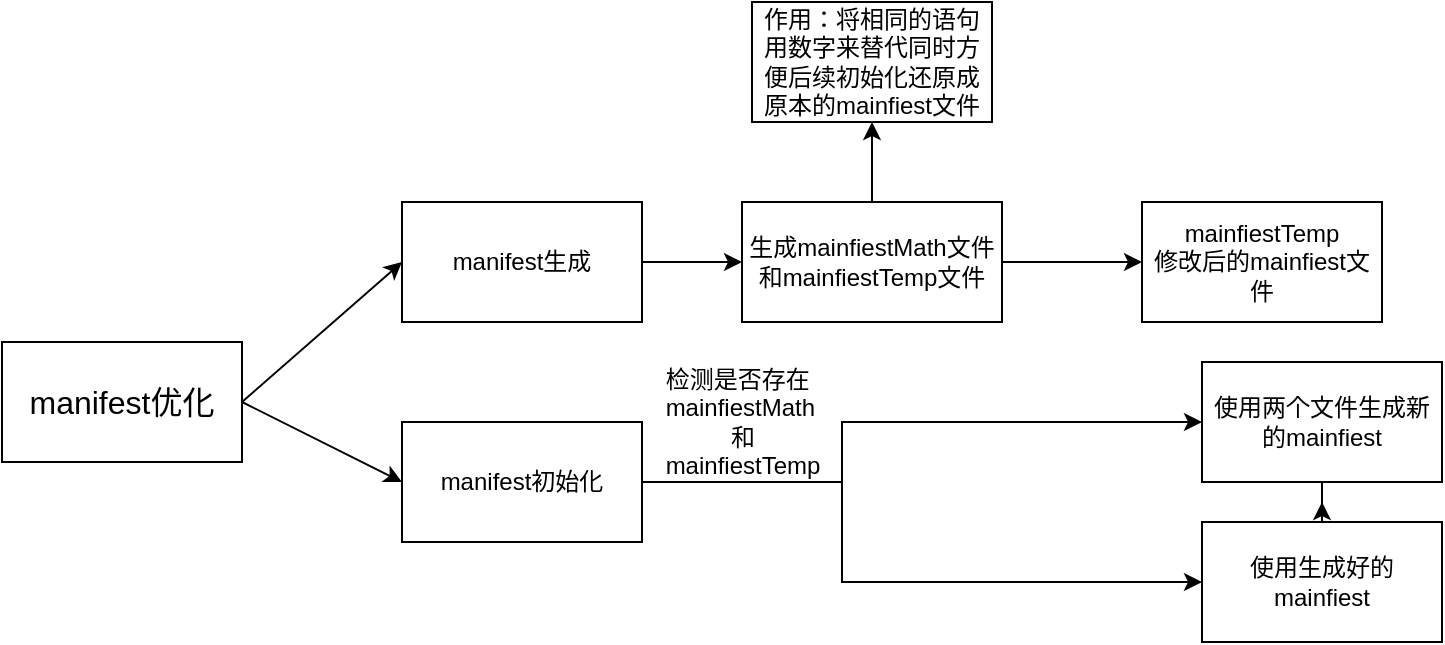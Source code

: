 <mxfile version="21.1.5" type="github">
  <diagram name="第 1 页" id="74l0z5fkmF_s7ny9y21R">
    <mxGraphModel dx="683" dy="369" grid="1" gridSize="10" guides="1" tooltips="1" connect="1" arrows="1" fold="1" page="1" pageScale="1" pageWidth="827" pageHeight="1169" math="0" shadow="0">
      <root>
        <mxCell id="0" />
        <mxCell id="1" parent="0" />
        <mxCell id="bkfov3paVKfM_npnVc4b-1" value="&lt;font style=&quot;font-size: 16px;&quot;&gt;manifest优化&lt;/font&gt;" style="rounded=0;whiteSpace=wrap;html=1;" vertex="1" parent="1">
          <mxGeometry x="30" y="300" width="120" height="60" as="geometry" />
        </mxCell>
        <mxCell id="bkfov3paVKfM_npnVc4b-2" value="" style="endArrow=classic;html=1;rounded=0;" edge="1" parent="1">
          <mxGeometry width="50" height="50" relative="1" as="geometry">
            <mxPoint x="150" y="330" as="sourcePoint" />
            <mxPoint x="230" y="260" as="targetPoint" />
          </mxGeometry>
        </mxCell>
        <mxCell id="bkfov3paVKfM_npnVc4b-3" value="manifest生成" style="rounded=0;whiteSpace=wrap;html=1;" vertex="1" parent="1">
          <mxGeometry x="230" y="230" width="120" height="60" as="geometry" />
        </mxCell>
        <mxCell id="bkfov3paVKfM_npnVc4b-4" value="" style="endArrow=classic;html=1;rounded=0;" edge="1" parent="1">
          <mxGeometry width="50" height="50" relative="1" as="geometry">
            <mxPoint x="150" y="330" as="sourcePoint" />
            <mxPoint x="230" y="370" as="targetPoint" />
          </mxGeometry>
        </mxCell>
        <mxCell id="bkfov3paVKfM_npnVc4b-13" style="edgeStyle=orthogonalEdgeStyle;rounded=0;orthogonalLoop=1;jettySize=auto;html=1;" edge="1" parent="1" source="bkfov3paVKfM_npnVc4b-5" target="bkfov3paVKfM_npnVc4b-14">
          <mxGeometry relative="1" as="geometry">
            <mxPoint x="400" y="370" as="targetPoint" />
            <Array as="points">
              <mxPoint x="450" y="370" />
              <mxPoint x="450" y="340" />
            </Array>
          </mxGeometry>
        </mxCell>
        <mxCell id="bkfov3paVKfM_npnVc4b-5" value="manifest初始化" style="rounded=0;whiteSpace=wrap;html=1;" vertex="1" parent="1">
          <mxGeometry x="230" y="340" width="120" height="60" as="geometry" />
        </mxCell>
        <mxCell id="bkfov3paVKfM_npnVc4b-9" style="edgeStyle=orthogonalEdgeStyle;rounded=0;orthogonalLoop=1;jettySize=auto;html=1;" edge="1" parent="1" source="bkfov3paVKfM_npnVc4b-6" target="bkfov3paVKfM_npnVc4b-10">
          <mxGeometry relative="1" as="geometry">
            <mxPoint x="465" y="190" as="targetPoint" />
          </mxGeometry>
        </mxCell>
        <mxCell id="bkfov3paVKfM_npnVc4b-11" style="edgeStyle=orthogonalEdgeStyle;rounded=0;orthogonalLoop=1;jettySize=auto;html=1;" edge="1" parent="1" source="bkfov3paVKfM_npnVc4b-6" target="bkfov3paVKfM_npnVc4b-12">
          <mxGeometry relative="1" as="geometry">
            <mxPoint x="570" y="260" as="targetPoint" />
          </mxGeometry>
        </mxCell>
        <mxCell id="bkfov3paVKfM_npnVc4b-6" value="生成mainfiestMath文件和mainfiestTemp文件" style="rounded=0;whiteSpace=wrap;html=1;rotation=0;" vertex="1" parent="1">
          <mxGeometry x="400" y="230" width="130" height="60" as="geometry" />
        </mxCell>
        <mxCell id="bkfov3paVKfM_npnVc4b-7" value="" style="endArrow=classic;html=1;rounded=0;exitX=1;exitY=0.5;exitDx=0;exitDy=0;entryX=0;entryY=0.5;entryDx=0;entryDy=0;" edge="1" parent="1" source="bkfov3paVKfM_npnVc4b-3" target="bkfov3paVKfM_npnVc4b-6">
          <mxGeometry width="50" height="50" relative="1" as="geometry">
            <mxPoint x="420" y="260" as="sourcePoint" />
            <mxPoint x="470" y="210" as="targetPoint" />
            <Array as="points" />
          </mxGeometry>
        </mxCell>
        <mxCell id="bkfov3paVKfM_npnVc4b-10" value="作用：将相同的语句用数字来替代同时方便后续初始化还原成原本的mainfiest文件" style="rounded=0;whiteSpace=wrap;html=1;" vertex="1" parent="1">
          <mxGeometry x="405" y="130" width="120" height="60" as="geometry" />
        </mxCell>
        <mxCell id="bkfov3paVKfM_npnVc4b-12" value="mainfiestTemp&lt;br&gt;修改后的mainfiest文件" style="rounded=0;whiteSpace=wrap;html=1;" vertex="1" parent="1">
          <mxGeometry x="600" y="230" width="120" height="60" as="geometry" />
        </mxCell>
        <mxCell id="bkfov3paVKfM_npnVc4b-21" style="edgeStyle=orthogonalEdgeStyle;rounded=0;orthogonalLoop=1;jettySize=auto;html=1;" edge="1" parent="1" source="bkfov3paVKfM_npnVc4b-14">
          <mxGeometry relative="1" as="geometry">
            <mxPoint x="690" y="380" as="targetPoint" />
          </mxGeometry>
        </mxCell>
        <mxCell id="bkfov3paVKfM_npnVc4b-14" value="使用两个文件生成新的mainfiest" style="rounded=0;whiteSpace=wrap;html=1;" vertex="1" parent="1">
          <mxGeometry x="630" y="310" width="120" height="60" as="geometry" />
        </mxCell>
        <mxCell id="bkfov3paVKfM_npnVc4b-15" value="使用生成好的mainfiest" style="rounded=0;whiteSpace=wrap;html=1;" vertex="1" parent="1">
          <mxGeometry x="630" y="390" width="120" height="60" as="geometry" />
        </mxCell>
        <mxCell id="bkfov3paVKfM_npnVc4b-16" style="edgeStyle=orthogonalEdgeStyle;rounded=0;orthogonalLoop=1;jettySize=auto;html=1;exitX=1;exitY=0.5;exitDx=0;exitDy=0;entryX=0;entryY=0.5;entryDx=0;entryDy=0;" edge="1" parent="1" source="bkfov3paVKfM_npnVc4b-5" target="bkfov3paVKfM_npnVc4b-15">
          <mxGeometry relative="1" as="geometry">
            <mxPoint x="430" y="350" as="targetPoint" />
            <mxPoint x="360" y="380" as="sourcePoint" />
            <Array as="points">
              <mxPoint x="450" y="370" />
              <mxPoint x="450" y="420" />
            </Array>
          </mxGeometry>
        </mxCell>
        <mxCell id="bkfov3paVKfM_npnVc4b-17" value="&lt;div style=&quot;text-align: left;&quot;&gt;&lt;span style=&quot;background-color: initial;&quot;&gt;&lt;font style=&quot;font-size: 12px;&quot;&gt;检测是否存在&lt;/font&gt;&lt;/span&gt;&lt;/div&gt;&lt;font style=&quot;font-size: 12px;&quot;&gt;&lt;div style=&quot;text-align: left;&quot;&gt;&lt;span style=&quot;background-color: initial;&quot;&gt;mainfiestMath&lt;/span&gt;&lt;/div&gt;&lt;div style=&quot;&quot;&gt;&lt;span style=&quot;background-color: initial;&quot;&gt;和&lt;/span&gt;&lt;/div&gt;&lt;div style=&quot;&quot;&gt;&lt;span style=&quot;background-color: initial;&quot;&gt;mainfiestTemp&lt;/span&gt;&lt;/div&gt;&lt;/font&gt;" style="text;html=1;align=center;verticalAlign=middle;resizable=0;points=[];autosize=1;strokeColor=none;fillColor=none;" vertex="1" parent="1">
          <mxGeometry x="350" y="305" width="100" height="70" as="geometry" />
        </mxCell>
      </root>
    </mxGraphModel>
  </diagram>
</mxfile>
